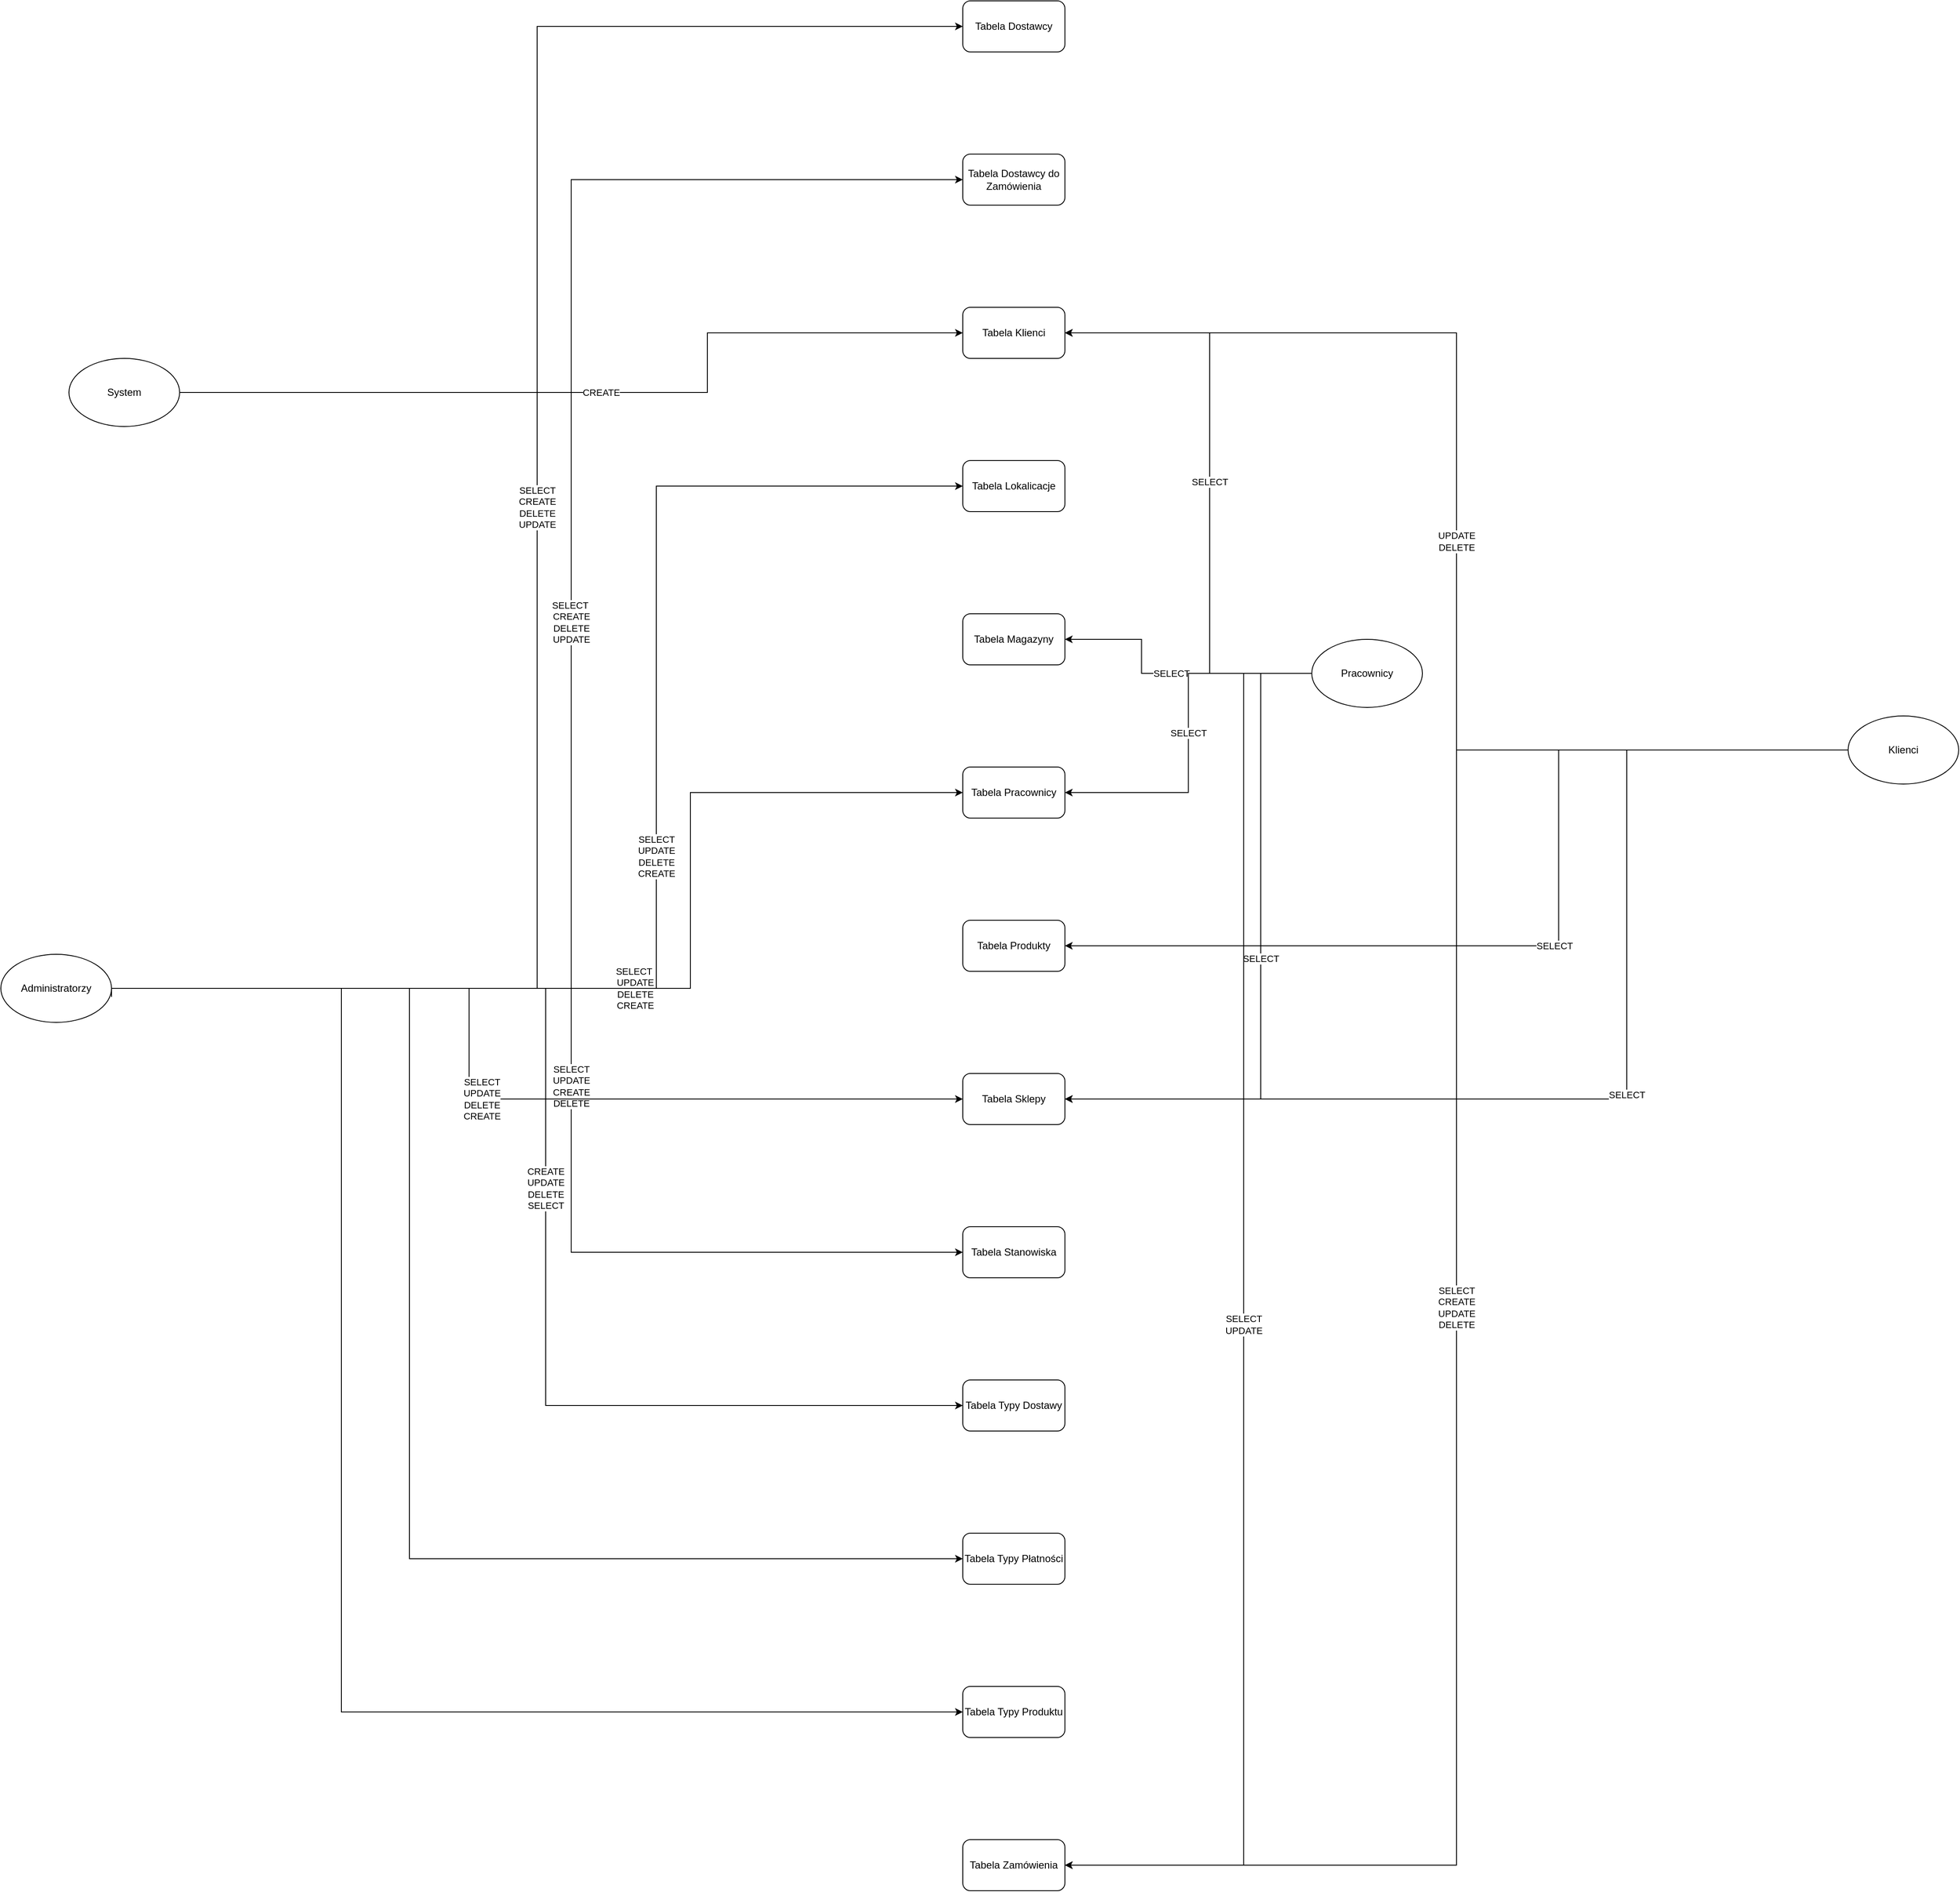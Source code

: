 <mxfile version="24.7.16">
  <diagram name="Strona-1" id="h7ahsYUE06ZaO-BlrBqj">
    <mxGraphModel dx="3217" dy="2456" grid="1" gridSize="10" guides="1" tooltips="1" connect="1" arrows="1" fold="1" page="1" pageScale="1" pageWidth="827" pageHeight="1169" math="0" shadow="0">
      <root>
        <mxCell id="0" />
        <mxCell id="1" parent="0" />
        <mxCell id="W7gXGBo9YU5uDze47fhF-1" value="SELECT&lt;br&gt;CREATE&lt;br&gt;DELETE&lt;br&gt;UPDATE" style="edgeStyle=orthogonalEdgeStyle;rounded=0;orthogonalLoop=1;jettySize=auto;html=1;exitX=1;exitY=0.5;exitDx=0;exitDy=0;entryX=0;entryY=0.5;entryDx=0;entryDy=0;" parent="1" source="sE2k6mWWcmHk--8Fk2K--1" target="sE2k6mWWcmHk--8Fk2K--2" edge="1">
          <mxGeometry relative="1" as="geometry" />
        </mxCell>
        <mxCell id="W7gXGBo9YU5uDze47fhF-3" value="SELECT&amp;nbsp;&lt;br&gt;CREATE&lt;br&gt;DELETE&lt;br&gt;UPDATE" style="edgeStyle=orthogonalEdgeStyle;rounded=0;orthogonalLoop=1;jettySize=auto;html=1;exitX=1;exitY=0.625;exitDx=0;exitDy=0;entryX=0;entryY=0.5;entryDx=0;entryDy=0;exitPerimeter=0;" parent="1" source="sE2k6mWWcmHk--8Fk2K--1" target="sE2k6mWWcmHk--8Fk2K--7" edge="1">
          <mxGeometry relative="1" as="geometry">
            <Array as="points">
              <mxPoint x="-680" />
              <mxPoint x="-140" />
              <mxPoint x="-140" y="-950" />
            </Array>
          </mxGeometry>
        </mxCell>
        <mxCell id="W7gXGBo9YU5uDze47fhF-14" value="SELECT&amp;nbsp;&lt;br&gt;UPDATE&lt;br&gt;DELETE&lt;br&gt;CREATE" style="edgeStyle=orthogonalEdgeStyle;rounded=0;orthogonalLoop=1;jettySize=auto;html=1;entryX=0;entryY=0.5;entryDx=0;entryDy=0;" parent="1" source="sE2k6mWWcmHk--8Fk2K--1" target="sE2k6mWWcmHk--8Fk2K--11" edge="1">
          <mxGeometry relative="1" as="geometry">
            <Array as="points">
              <mxPoint />
              <mxPoint y="-230" />
            </Array>
          </mxGeometry>
        </mxCell>
        <mxCell id="W7gXGBo9YU5uDze47fhF-15" value="SELECT&lt;br&gt;UPDATE&lt;br&gt;DELETE&lt;br&gt;CREATE" style="edgeStyle=orthogonalEdgeStyle;rounded=0;orthogonalLoop=1;jettySize=auto;html=1;entryX=0;entryY=0.5;entryDx=0;entryDy=0;" parent="1" source="sE2k6mWWcmHk--8Fk2K--1" target="sE2k6mWWcmHk--8Fk2K--9" edge="1">
          <mxGeometry relative="1" as="geometry">
            <Array as="points">
              <mxPoint x="-40" />
              <mxPoint x="-40" y="-590" />
            </Array>
          </mxGeometry>
        </mxCell>
        <mxCell id="W7gXGBo9YU5uDze47fhF-17" value="SELECT&lt;br&gt;UPDATE&lt;br&gt;CREATE&lt;br&gt;DELETE" style="edgeStyle=orthogonalEdgeStyle;rounded=0;orthogonalLoop=1;jettySize=auto;html=1;entryX=0;entryY=0.5;entryDx=0;entryDy=0;" parent="1" source="sE2k6mWWcmHk--8Fk2K--1" target="sE2k6mWWcmHk--8Fk2K--14" edge="1">
          <mxGeometry relative="1" as="geometry">
            <Array as="points">
              <mxPoint x="-140" />
              <mxPoint x="-140" y="310" />
            </Array>
          </mxGeometry>
        </mxCell>
        <mxCell id="9NlH4IfZvTEillfCLsPo-1" value="SELECT&lt;br&gt;UPDATE&lt;br&gt;DELETE&lt;br&gt;CREATE" style="edgeStyle=orthogonalEdgeStyle;rounded=0;orthogonalLoop=1;jettySize=auto;html=1;entryX=0;entryY=0.5;entryDx=0;entryDy=0;" edge="1" parent="1" source="sE2k6mWWcmHk--8Fk2K--1" target="sE2k6mWWcmHk--8Fk2K--13">
          <mxGeometry relative="1" as="geometry">
            <Array as="points">
              <mxPoint x="-260" />
              <mxPoint x="-260" y="130" />
            </Array>
          </mxGeometry>
        </mxCell>
        <mxCell id="9NlH4IfZvTEillfCLsPo-2" value="CREATE&lt;br&gt;UPDATE&lt;br&gt;DELETE&lt;br&gt;SELECT" style="edgeStyle=orthogonalEdgeStyle;rounded=0;orthogonalLoop=1;jettySize=auto;html=1;entryX=0;entryY=0.5;entryDx=0;entryDy=0;" edge="1" parent="1" source="sE2k6mWWcmHk--8Fk2K--1" target="sE2k6mWWcmHk--8Fk2K--15">
          <mxGeometry relative="1" as="geometry">
            <Array as="points">
              <mxPoint x="-170" />
              <mxPoint x="-170" y="490" />
            </Array>
          </mxGeometry>
        </mxCell>
        <mxCell id="9NlH4IfZvTEillfCLsPo-3" style="edgeStyle=orthogonalEdgeStyle;rounded=0;orthogonalLoop=1;jettySize=auto;html=1;entryX=0;entryY=0.5;entryDx=0;entryDy=0;" edge="1" parent="1" source="sE2k6mWWcmHk--8Fk2K--1" target="sE2k6mWWcmHk--8Fk2K--16">
          <mxGeometry relative="1" as="geometry">
            <Array as="points">
              <mxPoint x="-330" />
              <mxPoint x="-330" y="670" />
            </Array>
          </mxGeometry>
        </mxCell>
        <mxCell id="9NlH4IfZvTEillfCLsPo-4" style="edgeStyle=orthogonalEdgeStyle;rounded=0;orthogonalLoop=1;jettySize=auto;html=1;entryX=0;entryY=0.5;entryDx=0;entryDy=0;" edge="1" parent="1" source="sE2k6mWWcmHk--8Fk2K--1" target="sE2k6mWWcmHk--8Fk2K--17">
          <mxGeometry relative="1" as="geometry">
            <Array as="points">
              <mxPoint x="-410" />
              <mxPoint x="-410" y="850" />
            </Array>
          </mxGeometry>
        </mxCell>
        <mxCell id="sE2k6mWWcmHk--8Fk2K--1" value="Administratorzy" style="ellipse;whiteSpace=wrap;html=1;" parent="1" vertex="1">
          <mxGeometry x="-810" y="-40" width="130" height="80" as="geometry" />
        </mxCell>
        <mxCell id="sE2k6mWWcmHk--8Fk2K--2" value="Tabela Dostawcy" style="rounded=1;whiteSpace=wrap;html=1;" parent="1" vertex="1">
          <mxGeometry x="320" y="-1160" width="120" height="60" as="geometry" />
        </mxCell>
        <mxCell id="W7gXGBo9YU5uDze47fhF-5" value="UPDATE&lt;br&gt;DELETE" style="edgeStyle=orthogonalEdgeStyle;rounded=0;orthogonalLoop=1;jettySize=auto;html=1;entryX=1;entryY=0.5;entryDx=0;entryDy=0;" parent="1" source="sE2k6mWWcmHk--8Fk2K--4" target="sE2k6mWWcmHk--8Fk2K--8" edge="1">
          <mxGeometry relative="1" as="geometry" />
        </mxCell>
        <mxCell id="W7gXGBo9YU5uDze47fhF-8" value="SELECT&lt;br&gt;CREATE&lt;br&gt;UPDATE&lt;br&gt;DELETE" style="edgeStyle=orthogonalEdgeStyle;rounded=0;orthogonalLoop=1;jettySize=auto;html=1;entryX=1;entryY=0.5;entryDx=0;entryDy=0;" parent="1" source="sE2k6mWWcmHk--8Fk2K--4" target="sE2k6mWWcmHk--8Fk2K--18" edge="1">
          <mxGeometry relative="1" as="geometry" />
        </mxCell>
        <mxCell id="W7gXGBo9YU5uDze47fhF-9" value="SELECT" style="edgeStyle=orthogonalEdgeStyle;rounded=0;orthogonalLoop=1;jettySize=auto;html=1;entryX=1;entryY=0.5;entryDx=0;entryDy=0;" parent="1" source="sE2k6mWWcmHk--8Fk2K--4" target="sE2k6mWWcmHk--8Fk2K--12" edge="1">
          <mxGeometry relative="1" as="geometry">
            <Array as="points">
              <mxPoint x="1020" y="-280" />
              <mxPoint x="1020" y="-50" />
            </Array>
          </mxGeometry>
        </mxCell>
        <mxCell id="W7gXGBo9YU5uDze47fhF-10" value="SELECT" style="edgeStyle=orthogonalEdgeStyle;rounded=0;orthogonalLoop=1;jettySize=auto;html=1;entryX=1;entryY=0.5;entryDx=0;entryDy=0;" parent="1" source="sE2k6mWWcmHk--8Fk2K--4" target="sE2k6mWWcmHk--8Fk2K--13" edge="1">
          <mxGeometry relative="1" as="geometry">
            <Array as="points">
              <mxPoint x="1100" y="-280" />
              <mxPoint x="1100" y="130" />
            </Array>
          </mxGeometry>
        </mxCell>
        <mxCell id="sE2k6mWWcmHk--8Fk2K--4" value="Klienci" style="ellipse;whiteSpace=wrap;html=1;" parent="1" vertex="1">
          <mxGeometry x="1360" y="-320" width="130" height="80" as="geometry" />
        </mxCell>
        <mxCell id="W7gXGBo9YU5uDze47fhF-6" value="SELECT" style="edgeStyle=orthogonalEdgeStyle;rounded=0;orthogonalLoop=1;jettySize=auto;html=1;exitX=0;exitY=0.5;exitDx=0;exitDy=0;entryX=1;entryY=0.5;entryDx=0;entryDy=0;" parent="1" source="sE2k6mWWcmHk--8Fk2K--5" target="sE2k6mWWcmHk--8Fk2K--8" edge="1">
          <mxGeometry relative="1" as="geometry">
            <Array as="points">
              <mxPoint x="610" y="-370" />
              <mxPoint x="610" y="-770" />
            </Array>
          </mxGeometry>
        </mxCell>
        <mxCell id="W7gXGBo9YU5uDze47fhF-11" value="SELECT" style="edgeStyle=orthogonalEdgeStyle;rounded=0;orthogonalLoop=1;jettySize=auto;html=1;entryX=1;entryY=0.5;entryDx=0;entryDy=0;" parent="1" source="sE2k6mWWcmHk--8Fk2K--5" target="sE2k6mWWcmHk--8Fk2K--10" edge="1">
          <mxGeometry relative="1" as="geometry">
            <Array as="points">
              <mxPoint x="530" y="-370" />
              <mxPoint x="530" y="-410" />
            </Array>
          </mxGeometry>
        </mxCell>
        <mxCell id="W7gXGBo9YU5uDze47fhF-12" value="SELECT" style="edgeStyle=orthogonalEdgeStyle;rounded=0;orthogonalLoop=1;jettySize=auto;html=1;entryX=1;entryY=0.5;entryDx=0;entryDy=0;" parent="1" source="sE2k6mWWcmHk--8Fk2K--5" target="sE2k6mWWcmHk--8Fk2K--11" edge="1">
          <mxGeometry relative="1" as="geometry" />
        </mxCell>
        <mxCell id="W7gXGBo9YU5uDze47fhF-16" value="SELECT" style="edgeStyle=orthogonalEdgeStyle;rounded=0;orthogonalLoop=1;jettySize=auto;html=1;entryX=1;entryY=0.5;entryDx=0;entryDy=0;" parent="1" source="sE2k6mWWcmHk--8Fk2K--5" target="sE2k6mWWcmHk--8Fk2K--13" edge="1">
          <mxGeometry relative="1" as="geometry">
            <Array as="points">
              <mxPoint x="670" y="-370" />
              <mxPoint x="670" y="130" />
            </Array>
          </mxGeometry>
        </mxCell>
        <mxCell id="9NlH4IfZvTEillfCLsPo-5" value="SELECT&lt;br&gt;UPDATE" style="edgeStyle=orthogonalEdgeStyle;rounded=0;orthogonalLoop=1;jettySize=auto;html=1;entryX=1;entryY=0.5;entryDx=0;entryDy=0;" edge="1" parent="1" source="sE2k6mWWcmHk--8Fk2K--5" target="sE2k6mWWcmHk--8Fk2K--18">
          <mxGeometry relative="1" as="geometry">
            <Array as="points">
              <mxPoint x="650" y="-370" />
              <mxPoint x="650" y="1030" />
            </Array>
          </mxGeometry>
        </mxCell>
        <mxCell id="sE2k6mWWcmHk--8Fk2K--5" value="Pracownicy" style="ellipse;whiteSpace=wrap;html=1;" parent="1" vertex="1">
          <mxGeometry x="730" y="-410" width="130" height="80" as="geometry" />
        </mxCell>
        <mxCell id="W7gXGBo9YU5uDze47fhF-4" value="CREATE" style="edgeStyle=orthogonalEdgeStyle;rounded=0;orthogonalLoop=1;jettySize=auto;html=1;exitX=1;exitY=0.5;exitDx=0;exitDy=0;entryX=0;entryY=0.5;entryDx=0;entryDy=0;" parent="1" source="sE2k6mWWcmHk--8Fk2K--6" target="sE2k6mWWcmHk--8Fk2K--8" edge="1">
          <mxGeometry relative="1" as="geometry">
            <Array as="points">
              <mxPoint x="20" y="-700" />
              <mxPoint x="20" y="-770" />
            </Array>
          </mxGeometry>
        </mxCell>
        <mxCell id="sE2k6mWWcmHk--8Fk2K--6" value="System" style="ellipse;whiteSpace=wrap;html=1;" parent="1" vertex="1">
          <mxGeometry x="-730" y="-740" width="130" height="80" as="geometry" />
        </mxCell>
        <mxCell id="sE2k6mWWcmHk--8Fk2K--7" value="Tabela Dostawcy do Zamówienia" style="rounded=1;whiteSpace=wrap;html=1;" parent="1" vertex="1">
          <mxGeometry x="320" y="-980" width="120" height="60" as="geometry" />
        </mxCell>
        <mxCell id="sE2k6mWWcmHk--8Fk2K--8" value="Tabela Klienci" style="rounded=1;whiteSpace=wrap;html=1;" parent="1" vertex="1">
          <mxGeometry x="320" y="-800" width="120" height="60" as="geometry" />
        </mxCell>
        <mxCell id="sE2k6mWWcmHk--8Fk2K--9" value="Tabela Lokalicacje" style="rounded=1;whiteSpace=wrap;html=1;" parent="1" vertex="1">
          <mxGeometry x="320" y="-620" width="120" height="60" as="geometry" />
        </mxCell>
        <mxCell id="sE2k6mWWcmHk--8Fk2K--10" value="Tabela Magazyny" style="rounded=1;whiteSpace=wrap;html=1;" parent="1" vertex="1">
          <mxGeometry x="320" y="-440" width="120" height="60" as="geometry" />
        </mxCell>
        <mxCell id="sE2k6mWWcmHk--8Fk2K--11" value="Tabela Pracownicy" style="rounded=1;whiteSpace=wrap;html=1;" parent="1" vertex="1">
          <mxGeometry x="320" y="-260" width="120" height="60" as="geometry" />
        </mxCell>
        <mxCell id="sE2k6mWWcmHk--8Fk2K--12" value="Tabela Produkty" style="rounded=1;whiteSpace=wrap;html=1;" parent="1" vertex="1">
          <mxGeometry x="320" y="-80" width="120" height="60" as="geometry" />
        </mxCell>
        <mxCell id="sE2k6mWWcmHk--8Fk2K--13" value="Tabela Sklepy" style="rounded=1;whiteSpace=wrap;html=1;" parent="1" vertex="1">
          <mxGeometry x="320" y="100" width="120" height="60" as="geometry" />
        </mxCell>
        <mxCell id="sE2k6mWWcmHk--8Fk2K--14" value="Tabela Stanowiska" style="rounded=1;whiteSpace=wrap;html=1;" parent="1" vertex="1">
          <mxGeometry x="320" y="280" width="120" height="60" as="geometry" />
        </mxCell>
        <mxCell id="sE2k6mWWcmHk--8Fk2K--15" value="Tabela Typy Dostawy" style="rounded=1;whiteSpace=wrap;html=1;" parent="1" vertex="1">
          <mxGeometry x="320" y="460" width="120" height="60" as="geometry" />
        </mxCell>
        <mxCell id="sE2k6mWWcmHk--8Fk2K--16" value="Tabela Typy Płatności" style="rounded=1;whiteSpace=wrap;html=1;" parent="1" vertex="1">
          <mxGeometry x="320" y="640" width="120" height="60" as="geometry" />
        </mxCell>
        <mxCell id="sE2k6mWWcmHk--8Fk2K--17" value="Tabela Typy Produktu" style="rounded=1;whiteSpace=wrap;html=1;" parent="1" vertex="1">
          <mxGeometry x="320" y="820" width="120" height="60" as="geometry" />
        </mxCell>
        <mxCell id="sE2k6mWWcmHk--8Fk2K--18" value="Tabela Zamówienia" style="rounded=1;whiteSpace=wrap;html=1;" parent="1" vertex="1">
          <mxGeometry x="320" y="1000" width="120" height="60" as="geometry" />
        </mxCell>
      </root>
    </mxGraphModel>
  </diagram>
</mxfile>

